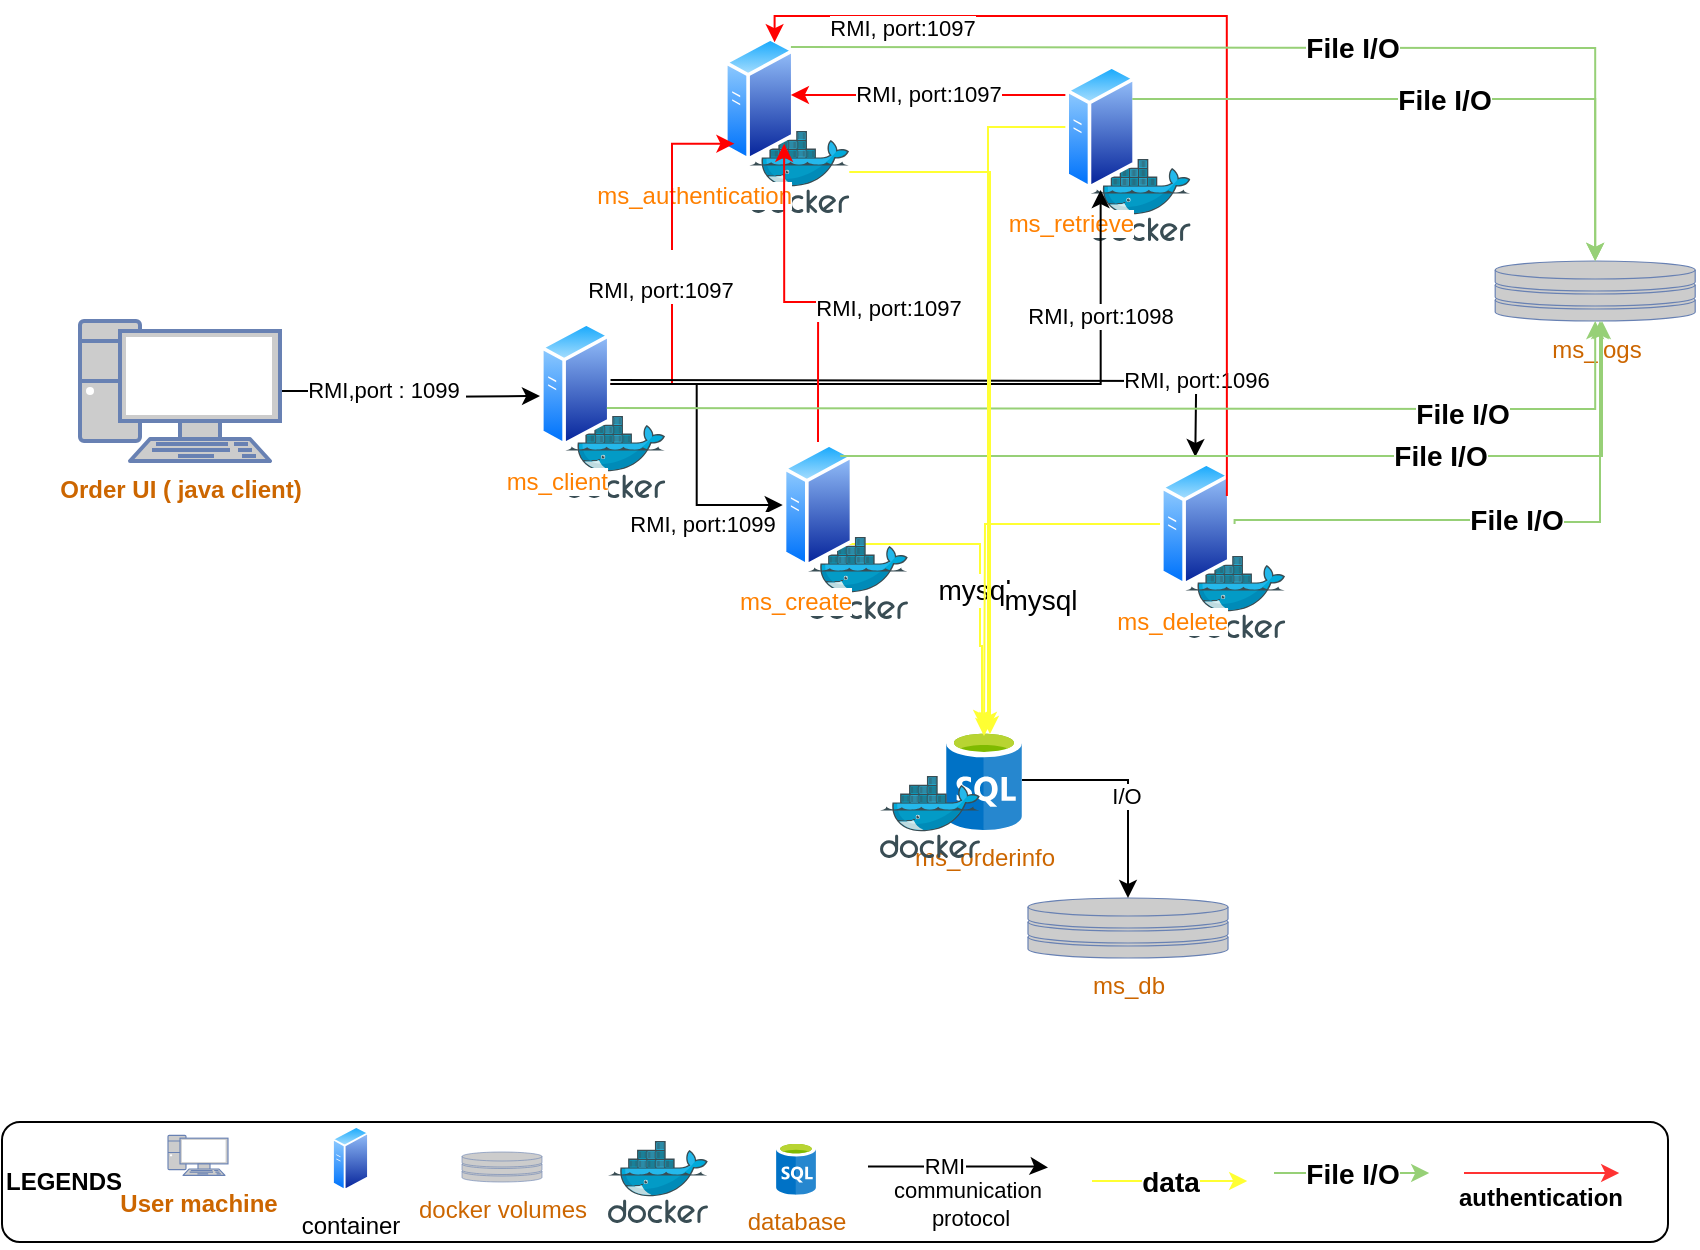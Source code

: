 <mxfile version="21.5.0" type="github">
  <diagram name="Page-1" id="TUy8K6pfmEFAF48vpJAz">
    <mxGraphModel dx="1674" dy="699" grid="1" gridSize="10" guides="1" tooltips="1" connect="1" arrows="1" fold="1" page="1" pageScale="1" pageWidth="850" pageHeight="1100" math="0" shadow="0">
      <root>
        <mxCell id="0" />
        <mxCell id="1" parent="0" />
        <mxCell id="RaNxFDY0SVr_BFBC2Orm-18" value="&lt;b&gt;LEGENDS&lt;/b&gt;" style="rounded=1;whiteSpace=wrap;html=1;align=left;" parent="1" vertex="1">
          <mxGeometry x="1" y="573" width="833" height="60" as="geometry" />
        </mxCell>
        <mxCell id="RaNxFDY0SVr_BFBC2Orm-10" style="edgeStyle=orthogonalEdgeStyle;rounded=0;orthogonalLoop=1;jettySize=auto;html=1;exitX=1;exitY=0.5;exitDx=0;exitDy=0;exitPerimeter=0;" parent="1" source="RaNxFDY0SVr_BFBC2Orm-1" edge="1">
          <mxGeometry relative="1" as="geometry">
            <mxPoint x="270" y="210" as="targetPoint" />
          </mxGeometry>
        </mxCell>
        <mxCell id="RaNxFDY0SVr_BFBC2Orm-16" value="RMI,port : 1099&amp;nbsp;" style="edgeLabel;html=1;align=center;verticalAlign=middle;resizable=0;points=[];" parent="RaNxFDY0SVr_BFBC2Orm-10" vertex="1" connectable="0">
          <mxGeometry x="-0.213" y="2" relative="1" as="geometry">
            <mxPoint y="1" as="offset" />
          </mxGeometry>
        </mxCell>
        <mxCell id="RaNxFDY0SVr_BFBC2Orm-1" value="&lt;b&gt;&lt;font color=&quot;#cc6600&quot;&gt;Order UI ( java client)&lt;/font&gt;&lt;/b&gt;" style="fontColor=#0066CC;verticalAlign=top;verticalLabelPosition=bottom;labelPosition=center;align=center;html=1;outlineConnect=0;fillColor=#CCCCCC;strokeColor=#6881B3;gradientColor=none;gradientDirection=north;strokeWidth=2;shape=mxgraph.networks.pc;" parent="1" vertex="1">
          <mxGeometry x="40" y="172.5" width="100" height="70" as="geometry" />
        </mxCell>
        <mxCell id="RaNxFDY0SVr_BFBC2Orm-11" value="" style="edgeStyle=orthogonalEdgeStyle;rounded=0;orthogonalLoop=1;jettySize=auto;html=1;entryX=0.474;entryY=-0.02;entryDx=0;entryDy=0;entryPerimeter=0;exitX=0;exitY=1;exitDx=0;exitDy=0;strokeColor=#FFFF33;" parent="1" source="js3SKpxhjy_CMvByzQF7-4" target="RaNxFDY0SVr_BFBC2Orm-7" edge="1">
          <mxGeometry relative="1" as="geometry">
            <mxPoint x="562.5" y="245" as="sourcePoint" />
            <Array as="points">
              <mxPoint x="397" y="284" />
              <mxPoint x="490" y="284" />
              <mxPoint x="490" y="335" />
              <mxPoint x="491" y="335" />
            </Array>
          </mxGeometry>
        </mxCell>
        <mxCell id="RaNxFDY0SVr_BFBC2Orm-17" value="&lt;font style=&quot;font-size: 14px;&quot;&gt;mysql&lt;/font&gt;" style="edgeLabel;html=1;align=center;verticalAlign=middle;resizable=0;points=[];" parent="RaNxFDY0SVr_BFBC2Orm-11" vertex="1" connectable="0">
          <mxGeometry x="0.257" y="-3" relative="1" as="geometry">
            <mxPoint as="offset" />
          </mxGeometry>
        </mxCell>
        <mxCell id="RaNxFDY0SVr_BFBC2Orm-13" value="&lt;font style=&quot;font-size: 14px;&quot;&gt;&lt;b&gt;File I/O&lt;/b&gt;&lt;/font&gt;" style="edgeStyle=orthogonalEdgeStyle;rounded=0;orthogonalLoop=1;jettySize=auto;html=1;exitX=0.88;exitY=0.5;exitDx=0;exitDy=0;exitPerimeter=0;entryX=0;entryY=0.5;entryDx=0;entryDy=0;entryPerimeter=0;strokeColor=#97D077;" parent="1" edge="1">
          <mxGeometry x="0.005" relative="1" as="geometry">
            <mxPoint x="637.0" y="598.5" as="sourcePoint" />
            <mxPoint x="714.6" y="598.5" as="targetPoint" />
            <mxPoint as="offset" />
          </mxGeometry>
        </mxCell>
        <mxCell id="RaNxFDY0SVr_BFBC2Orm-3" value="&lt;font color=&quot;#cc6600&quot;&gt;ms_logs&lt;/font&gt;" style="fontColor=#0066CC;verticalAlign=top;verticalLabelPosition=bottom;labelPosition=center;align=center;html=1;outlineConnect=0;fillColor=#CCCCCC;strokeColor=#6881B3;gradientColor=none;gradientDirection=north;strokeWidth=2;shape=mxgraph.networks.storage;" parent="1" vertex="1">
          <mxGeometry x="747.6" y="142.5" width="100" height="30" as="geometry" />
        </mxCell>
        <mxCell id="RaNxFDY0SVr_BFBC2Orm-4" value="&lt;font color=&quot;#cc6600&quot;&gt;ms_db&lt;/font&gt;" style="fontColor=#0066CC;verticalAlign=top;verticalLabelPosition=bottom;labelPosition=center;align=center;html=1;outlineConnect=0;fillColor=#CCCCCC;strokeColor=#6881B3;gradientColor=none;gradientDirection=north;strokeWidth=2;shape=mxgraph.networks.storage;" parent="1" vertex="1">
          <mxGeometry x="514" y="461" width="100" height="30" as="geometry" />
        </mxCell>
        <mxCell id="js3SKpxhjy_CMvByzQF7-3" value="" style="edgeStyle=orthogonalEdgeStyle;rounded=0;orthogonalLoop=1;jettySize=auto;html=1;" parent="1" source="RaNxFDY0SVr_BFBC2Orm-7" target="RaNxFDY0SVr_BFBC2Orm-4" edge="1">
          <mxGeometry relative="1" as="geometry" />
        </mxCell>
        <mxCell id="js3SKpxhjy_CMvByzQF7-25" value="I/O" style="edgeLabel;html=1;align=center;verticalAlign=middle;resizable=0;points=[];" parent="js3SKpxhjy_CMvByzQF7-3" vertex="1" connectable="0">
          <mxGeometry x="0.077" y="-1" relative="1" as="geometry">
            <mxPoint as="offset" />
          </mxGeometry>
        </mxCell>
        <mxCell id="RaNxFDY0SVr_BFBC2Orm-7" value="&lt;font color=&quot;#cc6600&quot;&gt;ms_orderinfo&lt;/font&gt;" style="image;sketch=0;aspect=fixed;html=1;points=[];align=center;fontSize=12;image=img/lib/mscae/SQL_Database_generic.svg;" parent="1" vertex="1">
          <mxGeometry x="473" y="377" width="38" height="50" as="geometry" />
        </mxCell>
        <mxCell id="RaNxFDY0SVr_BFBC2Orm-8" value="" style="image;sketch=0;aspect=fixed;html=1;points=[];align=center;fontSize=12;image=img/lib/mscae/Docker.svg;" parent="1" vertex="1">
          <mxGeometry x="440" y="400" width="50" height="41" as="geometry" />
        </mxCell>
        <mxCell id="RaNxFDY0SVr_BFBC2Orm-19" value="&lt;b&gt;&lt;font color=&quot;#cc6600&quot;&gt;User machine&lt;br&gt;&lt;br&gt;&lt;/font&gt;&lt;/b&gt;" style="fontColor=#0066CC;verticalAlign=top;verticalLabelPosition=bottom;labelPosition=center;align=center;html=1;outlineConnect=0;fillColor=#CCCCCC;strokeColor=#6881B3;gradientColor=none;gradientDirection=north;strokeWidth=2;shape=mxgraph.networks.pc;" parent="1" vertex="1">
          <mxGeometry x="84" y="579.66" width="30" height="20" as="geometry" />
        </mxCell>
        <mxCell id="RaNxFDY0SVr_BFBC2Orm-23" value="&lt;font color=&quot;#cc6600&quot;&gt;docker volumes&lt;/font&gt;" style="fontColor=#0066CC;verticalAlign=top;verticalLabelPosition=bottom;labelPosition=center;align=center;html=1;outlineConnect=0;fillColor=#CCCCCC;strokeColor=#6881B3;gradientColor=none;gradientDirection=north;strokeWidth=2;shape=mxgraph.networks.storage;" parent="1" vertex="1">
          <mxGeometry x="231" y="588" width="40" height="15" as="geometry" />
        </mxCell>
        <mxCell id="RaNxFDY0SVr_BFBC2Orm-24" value="" style="image;sketch=0;aspect=fixed;html=1;points=[];align=center;fontSize=12;image=img/lib/mscae/Docker.svg;" parent="1" vertex="1">
          <mxGeometry x="304" y="582.5" width="50" height="41" as="geometry" />
        </mxCell>
        <mxCell id="RaNxFDY0SVr_BFBC2Orm-25" value="&lt;font color=&quot;#cc6600&quot;&gt;database&lt;br&gt;&lt;/font&gt;" style="image;sketch=0;aspect=fixed;html=1;points=[];align=center;fontSize=12;image=img/lib/mscae/SQL_Database_generic.svg;" parent="1" vertex="1">
          <mxGeometry x="388" y="583" width="20" height="26.32" as="geometry" />
        </mxCell>
        <mxCell id="RaNxFDY0SVr_BFBC2Orm-26" style="edgeStyle=orthogonalEdgeStyle;rounded=0;orthogonalLoop=1;jettySize=auto;html=1;exitX=1;exitY=0.5;exitDx=0;exitDy=0;exitPerimeter=0;" parent="1" edge="1">
          <mxGeometry relative="1" as="geometry">
            <mxPoint x="434" y="595.25" as="sourcePoint" />
            <mxPoint x="524" y="595.75" as="targetPoint" />
            <Array as="points">
              <mxPoint x="519" y="595.75" />
              <mxPoint x="519" y="596.75" />
            </Array>
          </mxGeometry>
        </mxCell>
        <mxCell id="RaNxFDY0SVr_BFBC2Orm-27" value="communication&amp;nbsp;&lt;br&gt;protocol" style="edgeLabel;html=1;align=center;verticalAlign=middle;resizable=0;points=[];" parent="RaNxFDY0SVr_BFBC2Orm-26" vertex="1" connectable="0">
          <mxGeometry x="-0.213" y="2" relative="1" as="geometry">
            <mxPoint x="15" y="20" as="offset" />
          </mxGeometry>
        </mxCell>
        <mxCell id="_HAtM5-WR96KcA0NlqKL-10" value="RMI" style="edgeLabel;html=1;align=center;verticalAlign=middle;resizable=0;points=[];" parent="RaNxFDY0SVr_BFBC2Orm-26" vertex="1" connectable="0">
          <mxGeometry x="0.266" y="1" relative="1" as="geometry">
            <mxPoint x="-19" as="offset" />
          </mxGeometry>
        </mxCell>
        <mxCell id="js3SKpxhjy_CMvByzQF7-5" value="" style="group" parent="1" vertex="1" connectable="0">
          <mxGeometry x="391.36" y="233" width="62.64" height="88.5" as="geometry" />
        </mxCell>
        <mxCell id="RaNxFDY0SVr_BFBC2Orm-5" value="" style="image;sketch=0;aspect=fixed;html=1;points=[];align=center;fontSize=12;image=img/lib/mscae/Docker.svg;" parent="js3SKpxhjy_CMvByzQF7-5" vertex="1">
          <mxGeometry x="12.64" y="47.5" width="50" height="41" as="geometry" />
        </mxCell>
        <mxCell id="js3SKpxhjy_CMvByzQF7-4" value="&lt;font color=&quot;#ff8000&quot;&gt;ms_create&lt;/font&gt;" style="image;aspect=fixed;perimeter=ellipsePerimeter;html=1;align=right;shadow=0;dashed=0;spacingTop=3;image=img/lib/active_directory/generic_server.svg;" parent="js3SKpxhjy_CMvByzQF7-5" vertex="1">
          <mxGeometry width="35.28" height="63" as="geometry" />
        </mxCell>
        <mxCell id="js3SKpxhjy_CMvByzQF7-6" value="" style="group" parent="1" vertex="1" connectable="0">
          <mxGeometry x="270" y="172.5" width="62.64" height="88.5" as="geometry" />
        </mxCell>
        <mxCell id="js3SKpxhjy_CMvByzQF7-7" value="" style="image;sketch=0;aspect=fixed;html=1;points=[];align=center;fontSize=12;image=img/lib/mscae/Docker.svg;" parent="js3SKpxhjy_CMvByzQF7-6" vertex="1">
          <mxGeometry x="12.64" y="47.5" width="50" height="41" as="geometry" />
        </mxCell>
        <mxCell id="js3SKpxhjy_CMvByzQF7-8" value="&lt;font color=&quot;#ff8000&quot;&gt;ms_client&lt;/font&gt;" style="image;aspect=fixed;perimeter=ellipsePerimeter;html=1;align=right;shadow=0;dashed=0;spacingTop=3;image=img/lib/active_directory/generic_server.svg;" parent="js3SKpxhjy_CMvByzQF7-6" vertex="1">
          <mxGeometry width="35.28" height="63" as="geometry" />
        </mxCell>
        <mxCell id="js3SKpxhjy_CMvByzQF7-9" value="" style="group" parent="1" vertex="1" connectable="0">
          <mxGeometry x="580" y="242.5" width="62.64" height="88.5" as="geometry" />
        </mxCell>
        <mxCell id="js3SKpxhjy_CMvByzQF7-10" value="" style="image;sketch=0;aspect=fixed;html=1;points=[];align=center;fontSize=12;image=img/lib/mscae/Docker.svg;" parent="js3SKpxhjy_CMvByzQF7-9" vertex="1">
          <mxGeometry x="12.64" y="47.5" width="50" height="41" as="geometry" />
        </mxCell>
        <mxCell id="js3SKpxhjy_CMvByzQF7-11" value="&lt;font color=&quot;#ff8000&quot;&gt;ms_delete&lt;/font&gt;" style="image;aspect=fixed;perimeter=ellipsePerimeter;html=1;align=right;shadow=0;dashed=0;spacingTop=3;image=img/lib/active_directory/generic_server.svg;" parent="js3SKpxhjy_CMvByzQF7-9" vertex="1">
          <mxGeometry width="35.28" height="63" as="geometry" />
        </mxCell>
        <mxCell id="js3SKpxhjy_CMvByzQF7-12" value="" style="group" parent="1" vertex="1" connectable="0">
          <mxGeometry x="532.68" y="44" width="62.64" height="88.5" as="geometry" />
        </mxCell>
        <mxCell id="js3SKpxhjy_CMvByzQF7-13" value="" style="image;sketch=0;aspect=fixed;html=1;points=[];align=center;fontSize=12;image=img/lib/mscae/Docker.svg;" parent="js3SKpxhjy_CMvByzQF7-12" vertex="1">
          <mxGeometry x="12.64" y="47.5" width="50" height="41" as="geometry" />
        </mxCell>
        <mxCell id="js3SKpxhjy_CMvByzQF7-14" value="&lt;font color=&quot;#ff8000&quot;&gt;ms_retrieve&lt;/font&gt;" style="image;aspect=fixed;perimeter=ellipsePerimeter;html=1;align=right;shadow=0;dashed=0;spacingTop=3;image=img/lib/active_directory/generic_server.svg;" parent="js3SKpxhjy_CMvByzQF7-12" vertex="1">
          <mxGeometry width="35.28" height="63" as="geometry" />
        </mxCell>
        <mxCell id="js3SKpxhjy_CMvByzQF7-15" value="" style="group" parent="1" vertex="1" connectable="0">
          <mxGeometry x="362" y="30" width="62.64" height="88.5" as="geometry" />
        </mxCell>
        <mxCell id="js3SKpxhjy_CMvByzQF7-16" value="" style="image;sketch=0;aspect=fixed;html=1;points=[];align=center;fontSize=12;image=img/lib/mscae/Docker.svg;" parent="js3SKpxhjy_CMvByzQF7-15" vertex="1">
          <mxGeometry x="12.64" y="47.5" width="50" height="41" as="geometry" />
        </mxCell>
        <mxCell id="js3SKpxhjy_CMvByzQF7-17" value="&lt;font color=&quot;#ff8000&quot;&gt;ms_authentication&lt;/font&gt;" style="image;aspect=fixed;perimeter=ellipsePerimeter;html=1;align=right;shadow=0;dashed=0;spacingTop=3;image=img/lib/active_directory/generic_server.svg;" parent="js3SKpxhjy_CMvByzQF7-15" vertex="1">
          <mxGeometry width="35.28" height="63" as="geometry" />
        </mxCell>
        <mxCell id="js3SKpxhjy_CMvByzQF7-21" value="&lt;br&gt;RMI, port:1097" style="edgeStyle=elbowEdgeStyle;rounded=0;orthogonalLoop=1;jettySize=auto;html=1;entryX=0;entryY=1;entryDx=0;entryDy=0;strokeColor=#FF0000;" parent="1" source="js3SKpxhjy_CMvByzQF7-8" target="js3SKpxhjy_CMvByzQF7-17" edge="1">
          <mxGeometry x="-0.069" y="6" relative="1" as="geometry">
            <mxPoint as="offset" />
          </mxGeometry>
        </mxCell>
        <mxCell id="js3SKpxhjy_CMvByzQF7-22" value="RMI, port:1099" style="edgeStyle=orthogonalEdgeStyle;rounded=0;orthogonalLoop=1;jettySize=auto;html=1;exitX=1;exitY=0.5;exitDx=0;exitDy=0;" parent="1" source="js3SKpxhjy_CMvByzQF7-8" target="js3SKpxhjy_CMvByzQF7-4" edge="1">
          <mxGeometry x="0.445" y="-8" relative="1" as="geometry">
            <mxPoint y="1" as="offset" />
          </mxGeometry>
        </mxCell>
        <mxCell id="js3SKpxhjy_CMvByzQF7-23" value="RMI, port:1098" style="edgeStyle=orthogonalEdgeStyle;rounded=0;orthogonalLoop=1;jettySize=auto;html=1;" parent="1" source="js3SKpxhjy_CMvByzQF7-8" target="js3SKpxhjy_CMvByzQF7-14" edge="1">
          <mxGeometry x="0.632" relative="1" as="geometry">
            <mxPoint as="offset" />
          </mxGeometry>
        </mxCell>
        <mxCell id="js3SKpxhjy_CMvByzQF7-24" value="RMI, port:1096" style="edgeStyle=orthogonalEdgeStyle;rounded=0;orthogonalLoop=1;jettySize=auto;html=1;entryX=0.5;entryY=0;entryDx=0;entryDy=0;" parent="1" edge="1">
          <mxGeometry x="0.767" relative="1" as="geometry">
            <mxPoint as="offset" />
            <mxPoint x="305.28" y="202" as="sourcePoint" />
            <mxPoint x="597.64" y="240.5" as="targetPoint" />
          </mxGeometry>
        </mxCell>
        <mxCell id="js3SKpxhjy_CMvByzQF7-27" value="RMI, port:1097" style="edgeStyle=orthogonalEdgeStyle;rounded=0;orthogonalLoop=1;jettySize=auto;html=1;entryX=1;entryY=0.75;entryDx=0;entryDy=0;strokeColor=#FF0000;" parent="1" edge="1">
          <mxGeometry relative="1" as="geometry">
            <mxPoint x="532.68" y="59.454" as="sourcePoint" />
            <mxPoint x="395.455" y="59.454" as="targetPoint" />
          </mxGeometry>
        </mxCell>
        <mxCell id="js3SKpxhjy_CMvByzQF7-28" value="RMI, port:1097" style="edgeStyle=orthogonalEdgeStyle;rounded=0;orthogonalLoop=1;jettySize=auto;html=1;entryX=1;entryY=1;entryDx=0;entryDy=0;strokeColor=#FF0000;" parent="1" source="js3SKpxhjy_CMvByzQF7-4" target="js3SKpxhjy_CMvByzQF7-17" edge="1">
          <mxGeometry x="-0.195" y="-35" relative="1" as="geometry">
            <mxPoint as="offset" />
          </mxGeometry>
        </mxCell>
        <mxCell id="js3SKpxhjy_CMvByzQF7-29" style="edgeStyle=orthogonalEdgeStyle;rounded=0;orthogonalLoop=1;jettySize=auto;html=1;entryX=0.75;entryY=0;entryDx=0;entryDy=0;exitX=1;exitY=0.25;exitDx=0;exitDy=0;strokeColor=#FF0000;" parent="1" source="js3SKpxhjy_CMvByzQF7-11" target="js3SKpxhjy_CMvByzQF7-17" edge="1">
          <mxGeometry relative="1" as="geometry">
            <Array as="points">
              <mxPoint x="614" y="20" />
              <mxPoint x="387" y="20" />
            </Array>
          </mxGeometry>
        </mxCell>
        <mxCell id="js3SKpxhjy_CMvByzQF7-31" value="RMI, port:1097" style="edgeLabel;html=1;align=center;verticalAlign=middle;resizable=0;points=[];" parent="js3SKpxhjy_CMvByzQF7-29" vertex="1" connectable="0">
          <mxGeometry x="-0.33" y="-1" relative="1" as="geometry">
            <mxPoint x="-164" y="-74" as="offset" />
          </mxGeometry>
        </mxCell>
        <mxCell id="js3SKpxhjy_CMvByzQF7-32" value="container" style="image;aspect=fixed;perimeter=ellipsePerimeter;html=1;align=center;shadow=0;dashed=0;spacingTop=3;image=img/lib/active_directory/generic_server.svg;" parent="1" vertex="1">
          <mxGeometry x="166" y="574.66" width="18.48" height="33" as="geometry" />
        </mxCell>
        <mxCell id="_HAtM5-WR96KcA0NlqKL-2" value="&lt;font style=&quot;font-size: 14px;&quot;&gt;&lt;b&gt;File I/O&lt;/b&gt;&lt;/font&gt;" style="edgeStyle=orthogonalEdgeStyle;rounded=0;orthogonalLoop=1;jettySize=auto;html=1;exitX=1;exitY=0.25;exitDx=0;exitDy=0;entryX=0.5;entryY=0;entryDx=0;entryDy=0;entryPerimeter=0;strokeColor=#97D077;" parent="1" target="RaNxFDY0SVr_BFBC2Orm-3" edge="1">
          <mxGeometry x="0.104" relative="1" as="geometry">
            <mxPoint x="395.455" y="35.546" as="sourcePoint" />
            <mxPoint x="797.6" y="130.5" as="targetPoint" />
            <mxPoint as="offset" />
          </mxGeometry>
        </mxCell>
        <mxCell id="_HAtM5-WR96KcA0NlqKL-3" value="&lt;font style=&quot;font-size: 14px;&quot;&gt;&lt;b&gt;File I/O&lt;/b&gt;&lt;/font&gt;" style="edgeStyle=orthogonalEdgeStyle;rounded=0;orthogonalLoop=1;jettySize=auto;html=1;exitX=1;exitY=0.25;exitDx=0;exitDy=0;entryX=0.5;entryY=0;entryDx=0;entryDy=0;entryPerimeter=0;strokeColor=#97D077;" parent="1" source="js3SKpxhjy_CMvByzQF7-14" target="RaNxFDY0SVr_BFBC2Orm-3" edge="1">
          <mxGeometry relative="1" as="geometry">
            <mxPoint x="690.0" y="50.5" as="sourcePoint" />
            <mxPoint x="768" y="51" as="targetPoint" />
          </mxGeometry>
        </mxCell>
        <mxCell id="_HAtM5-WR96KcA0NlqKL-4" value="&lt;font style=&quot;font-size: 14px;&quot;&gt;&lt;b&gt;File I/O&lt;/b&gt;&lt;/font&gt;" style="edgeStyle=orthogonalEdgeStyle;rounded=0;orthogonalLoop=1;jettySize=auto;html=1;exitX=1;exitY=0.25;exitDx=0;exitDy=0;strokeColor=#97D077;" parent="1" target="RaNxFDY0SVr_BFBC2Orm-3" edge="1">
          <mxGeometry x="0.591" y="-2" relative="1" as="geometry">
            <mxPoint x="303.455" y="216.046" as="sourcePoint" />
            <mxPoint x="800" y="180" as="targetPoint" />
            <mxPoint y="1" as="offset" />
          </mxGeometry>
        </mxCell>
        <mxCell id="_HAtM5-WR96KcA0NlqKL-5" value="&lt;font style=&quot;font-size: 14px;&quot;&gt;&lt;b&gt;File I/O&lt;/b&gt;&lt;/font&gt;" style="edgeStyle=orthogonalEdgeStyle;rounded=0;orthogonalLoop=1;jettySize=auto;html=1;strokeColor=#97D077;" parent="1" source="js3SKpxhjy_CMvByzQF7-4" target="RaNxFDY0SVr_BFBC2Orm-3" edge="1">
          <mxGeometry x="0.338" relative="1" as="geometry">
            <mxPoint x="710.0" y="316.5" as="sourcePoint" />
            <mxPoint x="800" y="180" as="targetPoint" />
            <Array as="points">
              <mxPoint x="801" y="240" />
            </Array>
            <mxPoint as="offset" />
          </mxGeometry>
        </mxCell>
        <mxCell id="_HAtM5-WR96KcA0NlqKL-6" value="&lt;font style=&quot;font-size: 14px;&quot;&gt;&lt;b&gt;File I/O&lt;/b&gt;&lt;/font&gt;" style="edgeStyle=orthogonalEdgeStyle;rounded=0;orthogonalLoop=1;jettySize=auto;html=1;exitX=1;exitY=0.5;exitDx=0;exitDy=0;strokeColor=#97D077;" parent="1" edge="1">
          <mxGeometry relative="1" as="geometry">
            <mxPoint x="617.28" y="274" as="sourcePoint" />
            <mxPoint x="800" y="172.5" as="targetPoint" />
            <Array as="points">
              <mxPoint x="617" y="272" />
              <mxPoint x="761" y="272" />
              <mxPoint x="761" y="273" />
              <mxPoint x="800" y="273" />
            </Array>
          </mxGeometry>
        </mxCell>
        <mxCell id="_HAtM5-WR96KcA0NlqKL-11" value="&lt;font style=&quot;font-size: 12px;&quot;&gt;&lt;b style=&quot;&quot;&gt;authentication&lt;/b&gt;&lt;/font&gt;" style="edgeStyle=orthogonalEdgeStyle;rounded=0;orthogonalLoop=1;jettySize=auto;html=1;exitX=0.88;exitY=0.5;exitDx=0;exitDy=0;exitPerimeter=0;entryX=0;entryY=0.5;entryDx=0;entryDy=0;entryPerimeter=0;strokeColor=#FF3333;" parent="1" edge="1">
          <mxGeometry x="-0.021" y="-12" relative="1" as="geometry">
            <mxPoint x="732.0" y="598.5" as="sourcePoint" />
            <mxPoint x="809.6" y="598.5" as="targetPoint" />
            <mxPoint as="offset" />
          </mxGeometry>
        </mxCell>
        <mxCell id="_HAtM5-WR96KcA0NlqKL-12" value="&lt;font style=&quot;font-size: 14px;&quot;&gt;mysql&lt;br&gt;&lt;br&gt;&lt;/font&gt;" style="edgeStyle=orthogonalEdgeStyle;rounded=0;orthogonalLoop=1;jettySize=auto;html=1;strokeColor=#FFFF33;" parent="1" source="js3SKpxhjy_CMvByzQF7-11" edge="1">
          <mxGeometry x="0.379" y="28" relative="1" as="geometry">
            <mxPoint x="492" y="380" as="targetPoint" />
            <mxPoint as="offset" />
          </mxGeometry>
        </mxCell>
        <mxCell id="_HAtM5-WR96KcA0NlqKL-13" style="edgeStyle=orthogonalEdgeStyle;rounded=0;orthogonalLoop=1;jettySize=auto;html=1;entryX=0.553;entryY=0;entryDx=0;entryDy=0;entryPerimeter=0;strokeColor=#FFFF33;" parent="1" source="js3SKpxhjy_CMvByzQF7-14" target="RaNxFDY0SVr_BFBC2Orm-7" edge="1">
          <mxGeometry relative="1" as="geometry" />
        </mxCell>
        <mxCell id="_HAtM5-WR96KcA0NlqKL-14" style="edgeStyle=orthogonalEdgeStyle;rounded=0;orthogonalLoop=1;jettySize=auto;html=1;entryX=0.579;entryY=0.04;entryDx=0;entryDy=0;entryPerimeter=0;strokeColor=#FFFF33;" parent="1" source="js3SKpxhjy_CMvByzQF7-16" target="RaNxFDY0SVr_BFBC2Orm-7" edge="1">
          <mxGeometry relative="1" as="geometry" />
        </mxCell>
        <mxCell id="5UIWl3p4nyYCdYbkt4eK-2" value="&lt;font style=&quot;font-size: 14px;&quot;&gt;&lt;b&gt;data&lt;/b&gt;&lt;/font&gt;" style="edgeStyle=orthogonalEdgeStyle;rounded=0;orthogonalLoop=1;jettySize=auto;html=1;exitX=0.88;exitY=0.5;exitDx=0;exitDy=0;exitPerimeter=0;entryX=0;entryY=0.5;entryDx=0;entryDy=0;entryPerimeter=0;strokeColor=#FFFF33;" edge="1" parent="1">
          <mxGeometry x="0.005" relative="1" as="geometry">
            <mxPoint x="546.0" y="602.5" as="sourcePoint" />
            <mxPoint x="623.6" y="602.5" as="targetPoint" />
            <mxPoint as="offset" />
          </mxGeometry>
        </mxCell>
      </root>
    </mxGraphModel>
  </diagram>
</mxfile>
